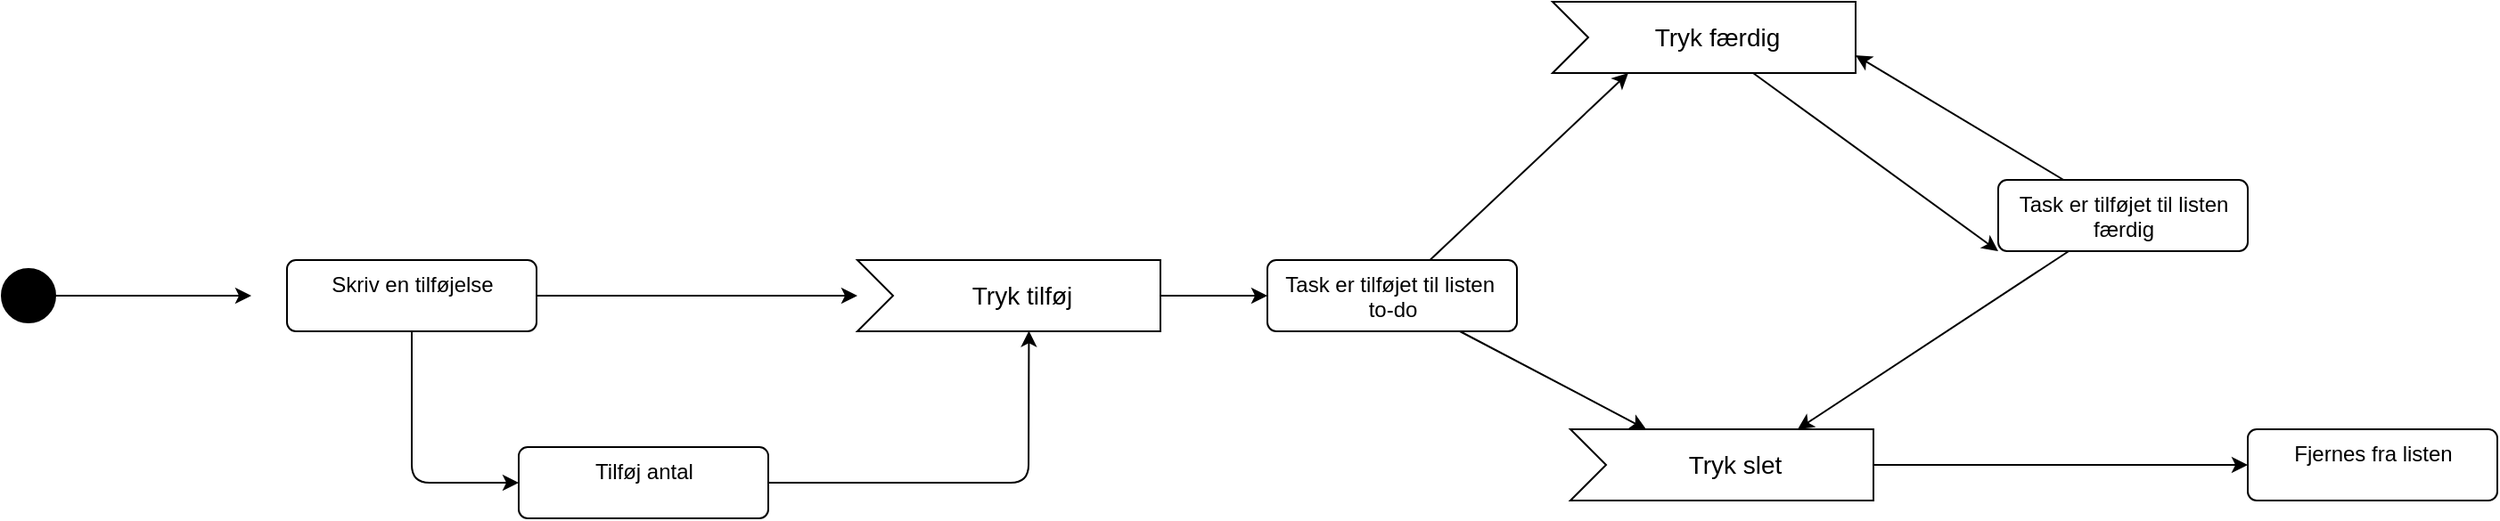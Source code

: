 <mxfile>
    <diagram id="m4DMJg5mgSDorChgPQiI" name="Page-1">
        <mxGraphModel dx="575" dy="687" grid="1" gridSize="10" guides="1" tooltips="1" connect="1" arrows="1" fold="1" page="1" pageScale="1" pageWidth="1920" pageHeight="1200" math="0" shadow="0">
            <root>
                <mxCell id="0"/>
                <mxCell id="1" parent="0"/>
                <mxCell id="5" style="edgeStyle=none;html=1;" edge="1" parent="1" source="3">
                    <mxGeometry relative="1" as="geometry">
                        <mxPoint x="280" y="565" as="targetPoint"/>
                    </mxGeometry>
                </mxCell>
                <mxCell id="3" value="" style="ellipse;fillColor=strokeColor;" vertex="1" parent="1">
                    <mxGeometry x="140" y="550" width="30" height="30" as="geometry"/>
                </mxCell>
                <mxCell id="7" style="edgeStyle=none;html=1;entryX=0;entryY=0.5;entryDx=0;entryDy=0;" edge="1" parent="1" source="6" target="8">
                    <mxGeometry relative="1" as="geometry">
                        <mxPoint x="370" y="690" as="targetPoint"/>
                        <Array as="points">
                            <mxPoint x="370" y="670"/>
                        </Array>
                    </mxGeometry>
                </mxCell>
                <mxCell id="9" style="edgeStyle=none;html=1;" edge="1" parent="1" source="6">
                    <mxGeometry relative="1" as="geometry">
                        <mxPoint x="620" y="565" as="targetPoint"/>
                    </mxGeometry>
                </mxCell>
                <mxCell id="6" value="Skriv en tilføjelse" style="html=1;align=center;verticalAlign=top;rounded=1;absoluteArcSize=1;arcSize=10;dashed=0;" vertex="1" parent="1">
                    <mxGeometry x="300" y="545" width="140" height="40" as="geometry"/>
                </mxCell>
                <mxCell id="11" style="edgeStyle=none;html=1;entryX=0.566;entryY=0.993;entryDx=0;entryDy=0;entryPerimeter=0;" edge="1" parent="1" source="8" target="10">
                    <mxGeometry relative="1" as="geometry">
                        <Array as="points">
                            <mxPoint x="716" y="670"/>
                        </Array>
                    </mxGeometry>
                </mxCell>
                <mxCell id="8" value="Tilføj antal" style="html=1;align=center;verticalAlign=top;rounded=1;absoluteArcSize=1;arcSize=10;dashed=0;" vertex="1" parent="1">
                    <mxGeometry x="430" y="650" width="140" height="40" as="geometry"/>
                </mxCell>
                <mxCell id="15" style="edgeStyle=none;html=1;entryX=0;entryY=0.5;entryDx=0;entryDy=0;" edge="1" parent="1" source="10" target="14">
                    <mxGeometry relative="1" as="geometry"/>
                </mxCell>
                <mxCell id="10" value="Tryk tilføj" style="html=1;shape=mxgraph.infographic.ribbonSimple;notch1=20;notch2=0;align=center;verticalAlign=middle;fontSize=14;fontStyle=0;fillColor=#FFFFFF;flipH=0;spacingRight=0;spacingLeft=14;" vertex="1" parent="1">
                    <mxGeometry x="620" y="545" width="170" height="40" as="geometry"/>
                </mxCell>
                <mxCell id="16" style="edgeStyle=none;html=1;entryX=0;entryY=0;entryDx=42.5;entryDy=0;entryPerimeter=0;" edge="1" parent="1" source="14" target="17">
                    <mxGeometry relative="1" as="geometry">
                        <mxPoint x="940" y="640" as="targetPoint"/>
                    </mxGeometry>
                </mxCell>
                <mxCell id="18" style="edgeStyle=none;html=1;entryX=0;entryY=0;entryDx=42.5;entryDy=40;entryPerimeter=0;" edge="1" parent="1" source="14" target="19">
                    <mxGeometry relative="1" as="geometry">
                        <mxPoint x="940.0" y="480" as="targetPoint"/>
                    </mxGeometry>
                </mxCell>
                <mxCell id="14" value="Task er tilføjet til listen&amp;nbsp;&lt;br&gt;to-do" style="html=1;align=center;verticalAlign=top;rounded=1;absoluteArcSize=1;arcSize=10;dashed=0;" vertex="1" parent="1">
                    <mxGeometry x="850" y="545" width="140" height="40" as="geometry"/>
                </mxCell>
                <mxCell id="24" style="edgeStyle=none;html=1;entryX=0;entryY=0.5;entryDx=0;entryDy=0;" edge="1" parent="1" source="17" target="25">
                    <mxGeometry relative="1" as="geometry">
                        <mxPoint x="1250" y="670" as="targetPoint"/>
                    </mxGeometry>
                </mxCell>
                <mxCell id="17" value="Tryk slet" style="html=1;shape=mxgraph.infographic.ribbonSimple;notch1=20;notch2=0;align=center;verticalAlign=middle;fontSize=14;fontStyle=0;fillColor=#FFFFFF;flipH=0;spacingRight=0;spacingLeft=14;" vertex="1" parent="1">
                    <mxGeometry x="1020" y="640" width="170" height="40" as="geometry"/>
                </mxCell>
                <mxCell id="22" style="edgeStyle=none;html=1;entryX=0;entryY=1;entryDx=0;entryDy=0;" edge="1" parent="1" source="19" target="21">
                    <mxGeometry relative="1" as="geometry">
                        <mxPoint x="1130.0" y="450" as="targetPoint"/>
                    </mxGeometry>
                </mxCell>
                <mxCell id="19" value="Tryk færdig" style="html=1;shape=mxgraph.infographic.ribbonSimple;notch1=20;notch2=0;align=center;verticalAlign=middle;fontSize=14;fontStyle=0;fillColor=#FFFFFF;flipH=0;spacingRight=0;spacingLeft=14;" vertex="1" parent="1">
                    <mxGeometry x="1010" y="400" width="170" height="40" as="geometry"/>
                </mxCell>
                <mxCell id="23" style="edgeStyle=none;html=1;entryX=0;entryY=0;entryDx=127.5;entryDy=0;entryPerimeter=0;" edge="1" parent="1" source="21" target="17">
                    <mxGeometry relative="1" as="geometry"/>
                </mxCell>
                <mxCell id="26" style="edgeStyle=none;html=1;" edge="1" parent="1" source="21">
                    <mxGeometry relative="1" as="geometry">
                        <mxPoint x="1180" y="430" as="targetPoint"/>
                    </mxGeometry>
                </mxCell>
                <mxCell id="21" value="Task er tilføjet til listen&lt;br&gt;færdig" style="html=1;align=center;verticalAlign=top;rounded=1;absoluteArcSize=1;arcSize=10;dashed=0;" vertex="1" parent="1">
                    <mxGeometry x="1260" y="500" width="140" height="40" as="geometry"/>
                </mxCell>
                <mxCell id="25" value="Fjernes fra listen" style="html=1;align=center;verticalAlign=top;rounded=1;absoluteArcSize=1;arcSize=10;dashed=0;" vertex="1" parent="1">
                    <mxGeometry x="1400" y="640" width="140" height="40" as="geometry"/>
                </mxCell>
            </root>
        </mxGraphModel>
    </diagram>
</mxfile>